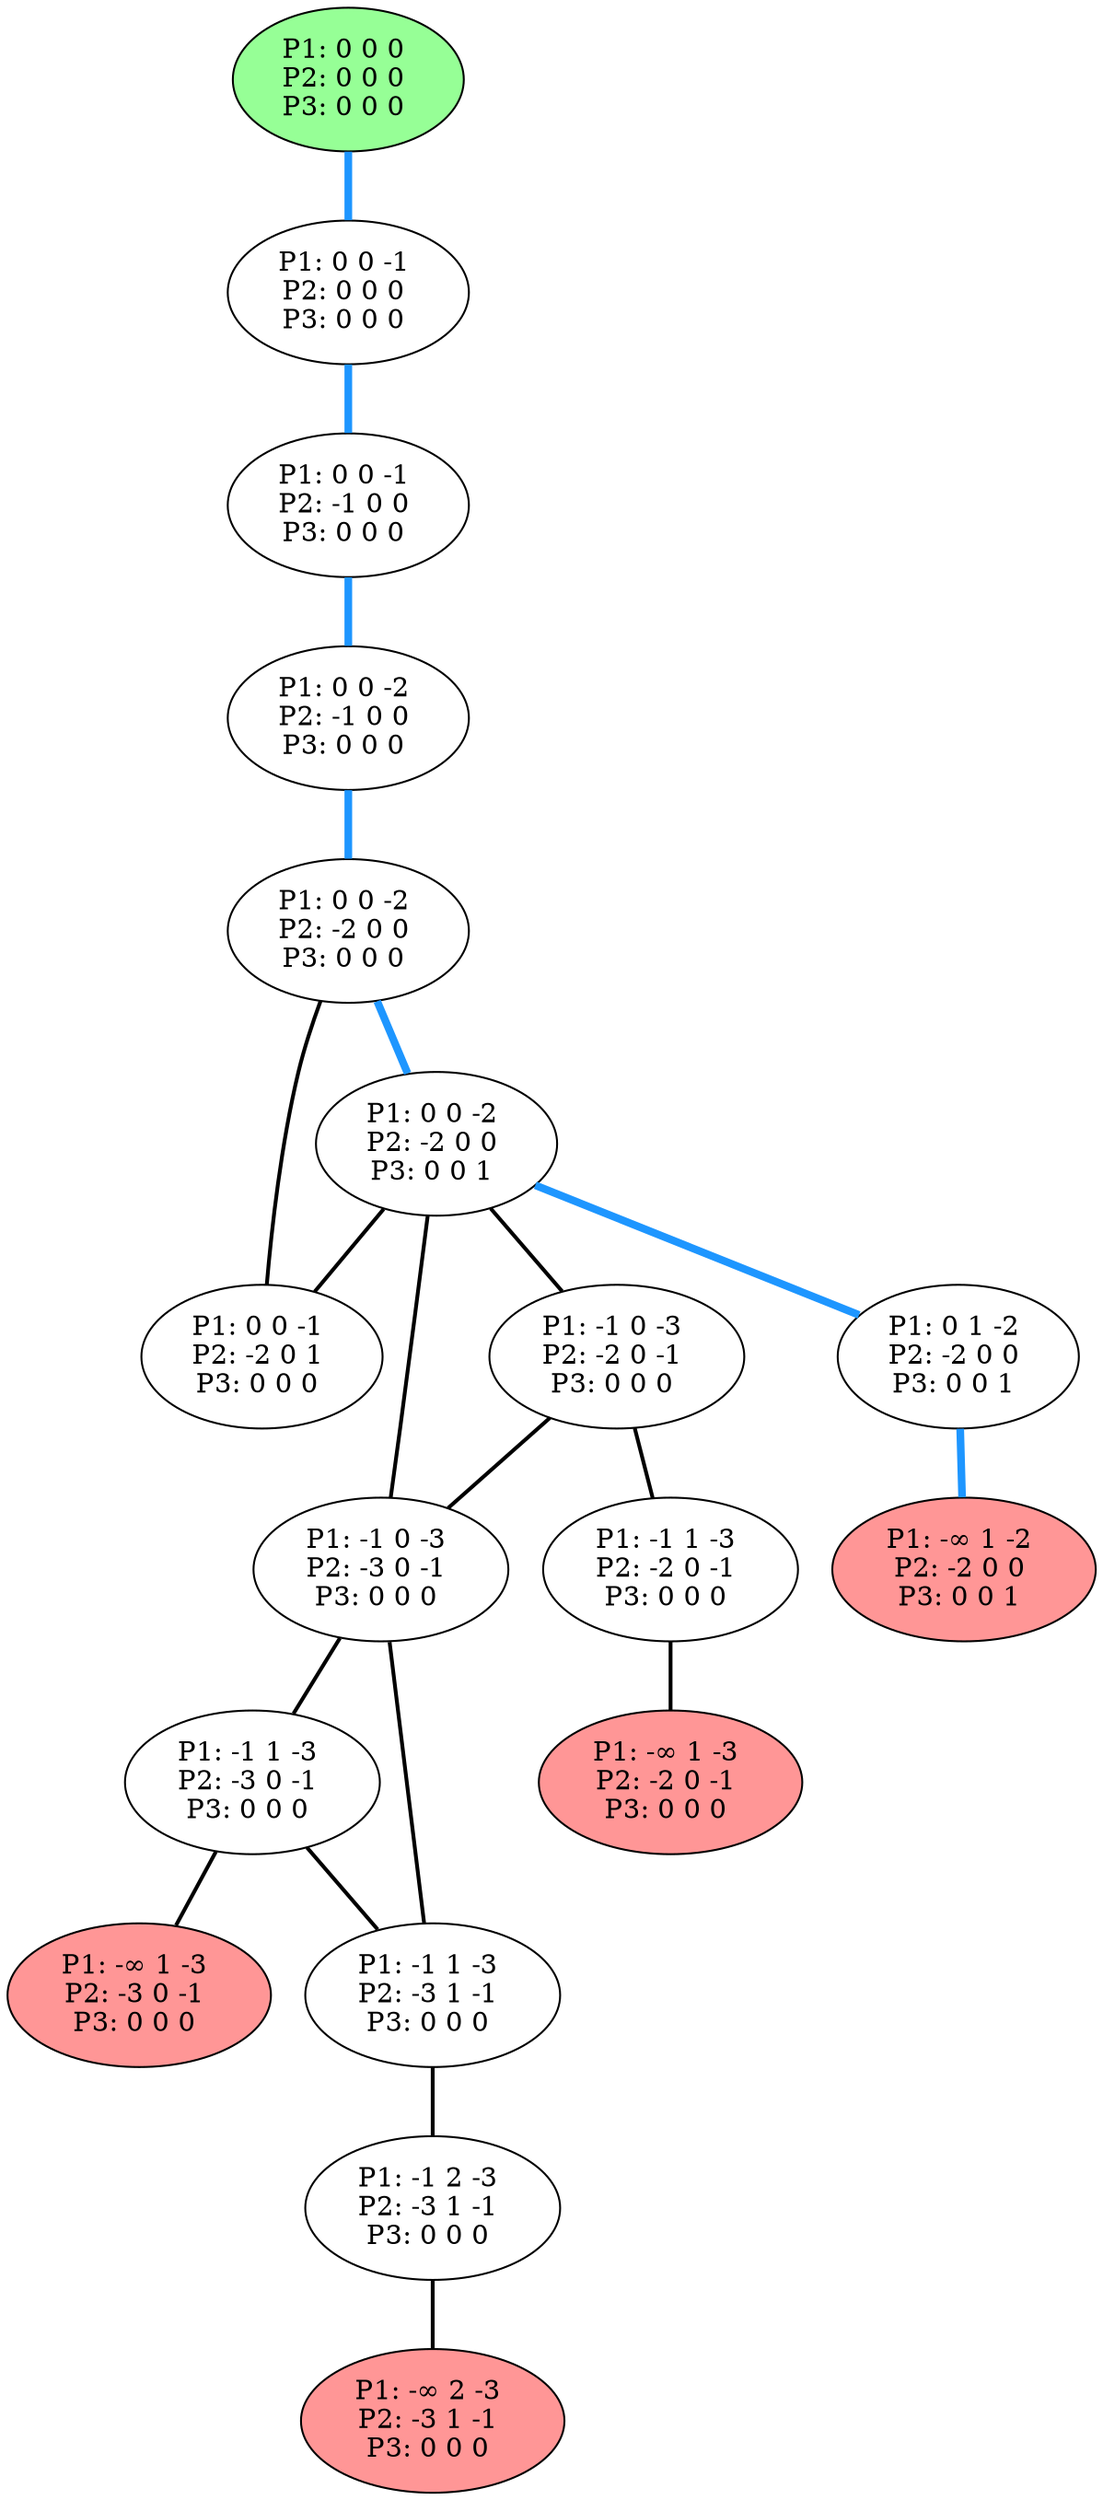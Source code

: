 graph G {
color = "black"
0 [label = "P1: 0 0 0 
P2: 0 0 0 
P3: 0 0 0 
",  style="filled", fillcolor = "#96FF96"];
1 [label = "P1: 0 0 -1 
P2: 0 0 0 
P3: 0 0 0 
"];
2 [label = "P1: 0 0 -1 
P2: -1 0 0 
P3: 0 0 0 
"];
3 [label = "P1: 0 0 -2 
P2: -1 0 0 
P3: 0 0 0 
"];
4 [label = "P1: 0 0 -2 
P2: -2 0 0 
P3: 0 0 0 
"];
5 [label = "P1: 0 0 -2 
P2: -2 0 0 
P3: 0 0 1 
"];
6 [label = "P1: 0 0 -1 
P2: -2 0 1 
P3: 0 0 0 
"];
7 [label = "P1: -1 0 -3 
P2: -2 0 -1 
P3: 0 0 0 
"];
8 [label = "P1: 0 1 -2 
P2: -2 0 0 
P3: 0 0 1 
"];
88 [label = "P1: -∞ 1 -2 
P2: -2 0 0 
P3: 0 0 1 
",  style="filled", fillcolor = "#FF9696"];
9 [label = "P1: -1 0 -3 
P2: -3 0 -1 
P3: 0 0 0 
"];
10 [label = "P1: -1 1 -3 
P2: -2 0 -1 
P3: 0 0 0 
"];
1010 [label = "P1: -∞ 1 -3 
P2: -2 0 -1 
P3: 0 0 0 
",  style="filled", fillcolor = "#FF9696"];
11 [label = "P1: -1 1 -3 
P2: -3 0 -1 
P3: 0 0 0 
"];
1111 [label = "P1: -∞ 1 -3 
P2: -3 0 -1 
P3: 0 0 0 
",  style="filled", fillcolor = "#FF9696"];
12 [label = "P1: -1 1 -3 
P2: -3 1 -1 
P3: 0 0 0 
"];
13 [label = "P1: -1 2 -3 
P2: -3 1 -1 
P3: 0 0 0 
"];
1313 [label = "P1: -∞ 2 -3 
P2: -3 1 -1 
P3: 0 0 0 
",  style="filled", fillcolor = "#FF9696"];
edge [style=bold];
0 -- 1 [color="#1E96FF", penwidth=4.0];

1 -- 2 [color="#1E96FF", penwidth=4.0];

2 -- 3 [color="#1E96FF", penwidth=4.0];

3 -- 4 [color="#1E96FF", penwidth=4.0];

4 -- 5 [color="#1E96FF", penwidth=4.0];
4 -- 6 [color=black];

5 -- 7 [color=black];
5 -- 8 [color="#1E96FF", penwidth=4.0];
5 -- 9 [color=black];
5 -- 6 [color=black];


7 -- 10 [color=black];
7 -- 9 [color=black];


8 -- 88 [color="#1E96FF", penwidth=4.0];
9 -- 11 [color=black];
9 -- 12 [color=black];


10 -- 1010 [color=black];
11 -- 12 [color=black];

11 -- 1111 [color=black];
12 -- 13 [color=black];


13 -- 1313 [color=black];
}
